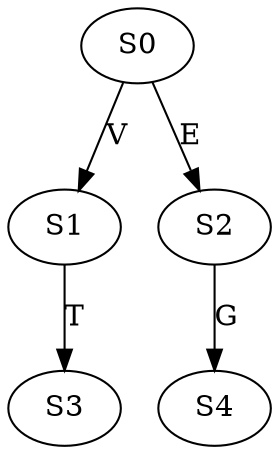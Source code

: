 strict digraph  {
	S0 -> S1 [ label = V ];
	S0 -> S2 [ label = E ];
	S1 -> S3 [ label = T ];
	S2 -> S4 [ label = G ];
}

